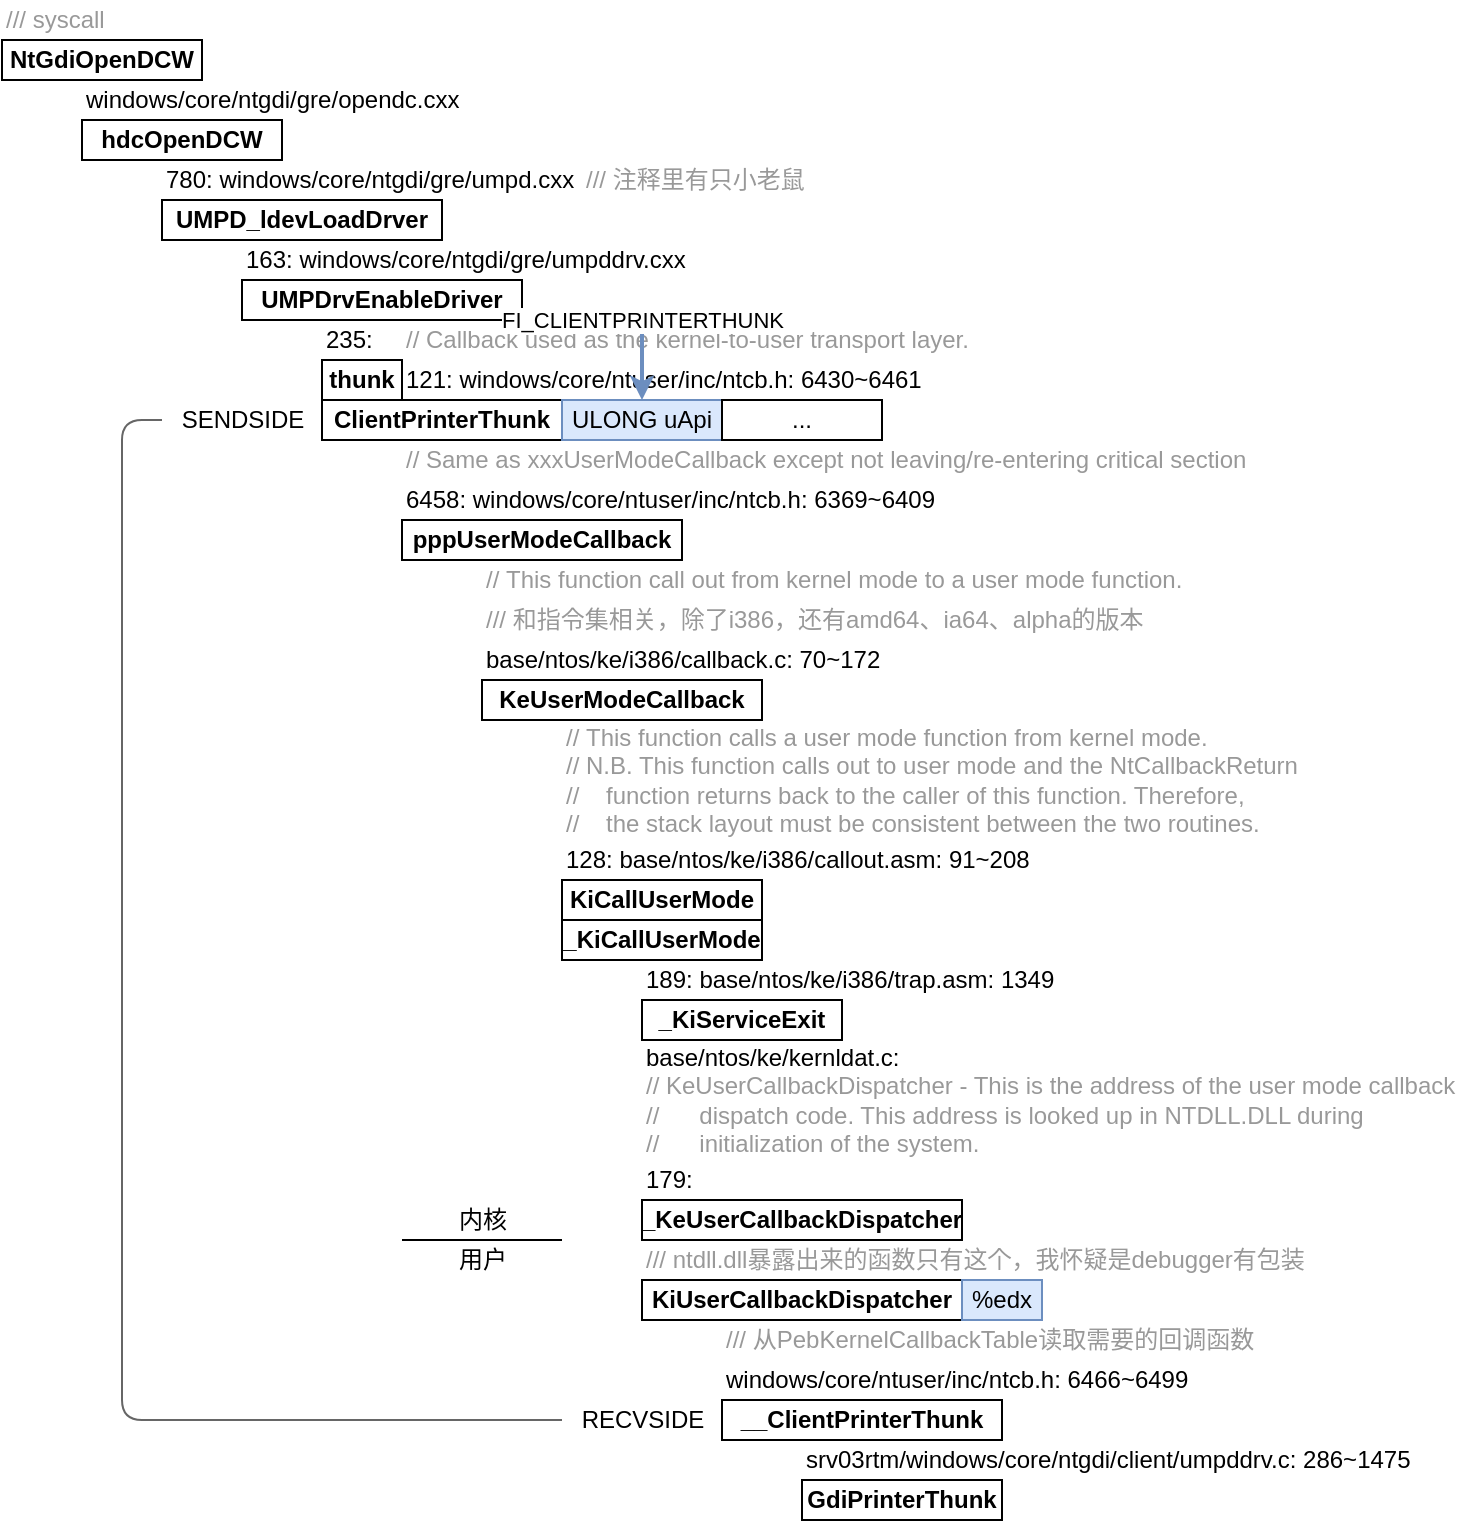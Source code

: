 <mxfile compressed="false" version="13.3.9" type="device">
  <diagram id="hP1wBeXGSr3fZBKDG_cj" name="Page-1">
    <mxGraphModel dx="1038" dy="636" grid="1" gridSize="10" guides="0" tooltips="1" connect="1" arrows="1" fold="1" page="1" pageScale="1" pageWidth="850" pageHeight="1100" math="0" shadow="0">
      <root>
        <mxCell id="0" />
        <mxCell id="1" parent="0" />
        <mxCell id="_OjIHHOgdhCnVdExRgCX-1" value="&lt;b&gt;NtGdiOpenDCW&lt;/b&gt;" style="rounded=0;whiteSpace=wrap;html=1;" parent="1" vertex="1">
          <mxGeometry x="80" y="80" width="100" height="20" as="geometry" />
        </mxCell>
        <mxCell id="_OjIHHOgdhCnVdExRgCX-2" value="&lt;font color=&quot;#999999&quot;&gt;/// syscall&lt;/font&gt;" style="text;html=1;align=left;verticalAlign=middle;resizable=0;points=[];autosize=1;" parent="1" vertex="1">
          <mxGeometry x="80" y="60" width="70" height="20" as="geometry" />
        </mxCell>
        <mxCell id="_OjIHHOgdhCnVdExRgCX-3" value="&lt;b&gt;hdcOpenDCW&lt;/b&gt;" style="rounded=0;whiteSpace=wrap;html=1;" parent="1" vertex="1">
          <mxGeometry x="120" y="120" width="100" height="20" as="geometry" />
        </mxCell>
        <mxCell id="_OjIHHOgdhCnVdExRgCX-4" value="windows/core/ntgdi/gre/opendc.cxx" style="text;html=1;align=left;verticalAlign=middle;resizable=0;points=[];autosize=1;" parent="1" vertex="1">
          <mxGeometry x="120" y="100" width="200" height="20" as="geometry" />
        </mxCell>
        <mxCell id="_OjIHHOgdhCnVdExRgCX-5" value="&lt;b&gt;UMPD_ldevLoadDrver&lt;/b&gt;" style="rounded=0;whiteSpace=wrap;html=1;" parent="1" vertex="1">
          <mxGeometry x="160" y="160" width="140" height="20" as="geometry" />
        </mxCell>
        <mxCell id="_OjIHHOgdhCnVdExRgCX-6" value="780: windows/core/ntgdi/gre/umpd.cxx" style="text;html=1;align=left;verticalAlign=middle;resizable=0;points=[];autosize=1;" parent="1" vertex="1">
          <mxGeometry x="160" y="140" width="220" height="20" as="geometry" />
        </mxCell>
        <mxCell id="_OjIHHOgdhCnVdExRgCX-7" value="&lt;font color=&quot;#999999&quot;&gt;/// 注释里有只小老鼠&lt;/font&gt;" style="text;html=1;align=left;verticalAlign=middle;resizable=0;points=[];autosize=1;" parent="1" vertex="1">
          <mxGeometry x="370" y="140" width="130" height="20" as="geometry" />
        </mxCell>
        <mxCell id="_OjIHHOgdhCnVdExRgCX-8" value="&lt;b&gt;UMPDrvEnableDriver&lt;/b&gt;" style="rounded=0;whiteSpace=wrap;html=1;" parent="1" vertex="1">
          <mxGeometry x="200" y="200" width="140" height="20" as="geometry" />
        </mxCell>
        <mxCell id="_OjIHHOgdhCnVdExRgCX-9" value="163: windows/core/ntgdi/gre/umpddrv.cxx" style="text;html=1;align=left;verticalAlign=middle;resizable=0;points=[];autosize=1;" parent="1" vertex="1">
          <mxGeometry x="200" y="180" width="240" height="20" as="geometry" />
        </mxCell>
        <mxCell id="_OjIHHOgdhCnVdExRgCX-10" value="&lt;b&gt;ClientPrinterThunk&lt;/b&gt;" style="rounded=0;whiteSpace=wrap;html=1;" parent="1" vertex="1">
          <mxGeometry x="240" y="260" width="120" height="20" as="geometry" />
        </mxCell>
        <mxCell id="_OjIHHOgdhCnVdExRgCX-11" value="&lt;b&gt;thunk&lt;/b&gt;" style="rounded=0;whiteSpace=wrap;html=1;" parent="1" vertex="1">
          <mxGeometry x="240" y="240" width="40" height="20" as="geometry" />
        </mxCell>
        <mxCell id="_OjIHHOgdhCnVdExRgCX-12" value="235:" style="text;html=1;align=left;verticalAlign=middle;resizable=0;points=[];autosize=1;" parent="1" vertex="1">
          <mxGeometry x="240" y="220" width="40" height="20" as="geometry" />
        </mxCell>
        <mxCell id="_OjIHHOgdhCnVdExRgCX-13" value="121:&amp;nbsp;windows/core/ntuser/inc/ntcb.h: 6430~6461" style="text;html=1;align=left;verticalAlign=middle;resizable=0;points=[];autosize=1;" parent="1" vertex="1">
          <mxGeometry x="280" y="240" width="270" height="20" as="geometry" />
        </mxCell>
        <mxCell id="_OjIHHOgdhCnVdExRgCX-14" value="&lt;font color=&quot;#999999&quot;&gt;//&amp;nbsp;Callback used as the kernel-to-user transport layer.&lt;/font&gt;" style="text;html=1;align=left;verticalAlign=middle;resizable=0;points=[];autosize=1;" parent="1" vertex="1">
          <mxGeometry x="280" y="220" width="300" height="20" as="geometry" />
        </mxCell>
        <mxCell id="_OjIHHOgdhCnVdExRgCX-16" value="&lt;b&gt;pppUserModeCallback&lt;/b&gt;" style="rounded=0;whiteSpace=wrap;html=1;" parent="1" vertex="1">
          <mxGeometry x="280" y="320" width="140" height="20" as="geometry" />
        </mxCell>
        <mxCell id="_OjIHHOgdhCnVdExRgCX-17" value="6458: windows/core/ntuser/inc/ntcb.h: 6369~6409" style="text;html=1;align=left;verticalAlign=middle;resizable=0;points=[];autosize=1;" parent="1" vertex="1">
          <mxGeometry x="280" y="300" width="280" height="20" as="geometry" />
        </mxCell>
        <mxCell id="_OjIHHOgdhCnVdExRgCX-19" value="&lt;font color=&quot;#999999&quot;&gt;//&amp;nbsp;Same as xxxUserModeCallback except not leaving/re-entering critical section&lt;/font&gt;" style="text;html=1;align=left;verticalAlign=middle;resizable=0;points=[];autosize=1;" parent="1" vertex="1">
          <mxGeometry x="280" y="280" width="440" height="20" as="geometry" />
        </mxCell>
        <mxCell id="_OjIHHOgdhCnVdExRgCX-20" value="&lt;b&gt;KeUserModeCallback&lt;/b&gt;" style="rounded=0;whiteSpace=wrap;html=1;" parent="1" vertex="1">
          <mxGeometry x="320" y="400" width="140" height="20" as="geometry" />
        </mxCell>
        <mxCell id="_OjIHHOgdhCnVdExRgCX-21" value="&lt;font color=&quot;#999999&quot;&gt;/// 和指令集相关，除了i386，还有amd64、ia64、alpha的版本&lt;/font&gt;" style="text;html=1;align=left;verticalAlign=middle;resizable=0;points=[];autosize=1;" parent="1" vertex="1">
          <mxGeometry x="320" y="360" width="340" height="20" as="geometry" />
        </mxCell>
        <mxCell id="_OjIHHOgdhCnVdExRgCX-22" value="base/ntos/ke/i386/callback.c: 70~172" style="text;html=1;align=left;verticalAlign=middle;resizable=0;points=[];autosize=1;" parent="1" vertex="1">
          <mxGeometry x="320" y="380" width="210" height="20" as="geometry" />
        </mxCell>
        <mxCell id="_OjIHHOgdhCnVdExRgCX-23" value="&lt;font color=&quot;#999999&quot;&gt;//&amp;nbsp;This function call out from kernel mode to a user mode function.&lt;/font&gt;" style="text;html=1;align=left;verticalAlign=middle;resizable=0;points=[];autosize=1;" parent="1" vertex="1">
          <mxGeometry x="320" y="340" width="360" height="20" as="geometry" />
        </mxCell>
        <mxCell id="_OjIHHOgdhCnVdExRgCX-24" value="&lt;b&gt;KiCallUserMode&lt;/b&gt;" style="rounded=0;whiteSpace=wrap;html=1;" parent="1" vertex="1">
          <mxGeometry x="360" y="500" width="100" height="20" as="geometry" />
        </mxCell>
        <mxCell id="_OjIHHOgdhCnVdExRgCX-25" value="128:&amp;nbsp;base/ntos/ke/i386/callout.asm: 91~208" style="text;html=1;align=left;verticalAlign=middle;resizable=0;points=[];autosize=1;" parent="1" vertex="1">
          <mxGeometry x="360" y="480" width="250" height="20" as="geometry" />
        </mxCell>
        <mxCell id="_OjIHHOgdhCnVdExRgCX-26" value="&lt;b&gt;_KiCallUserMode&lt;/b&gt;" style="rounded=0;whiteSpace=wrap;html=1;" parent="1" vertex="1">
          <mxGeometry x="360" y="520" width="100" height="20" as="geometry" />
        </mxCell>
        <mxCell id="_OjIHHOgdhCnVdExRgCX-28" value="&lt;font color=&quot;#999999&quot;&gt;//&amp;nbsp;This function calls a user mode function from kernel mode.&lt;br&gt;&lt;/font&gt;&lt;font color=&quot;#999999&quot;&gt;//&amp;nbsp;&lt;/font&gt;&lt;font color=&quot;#999999&quot;&gt;N.B. This function calls out to user mode and the NtCallbackReturn&lt;/font&gt;&lt;div&gt;&lt;font color=&quot;#999999&quot;&gt;//&amp;nbsp; &amp;nbsp; function returns back to the caller of this function. Therefore,&lt;/font&gt;&lt;/div&gt;&lt;div&gt;&lt;font color=&quot;#999999&quot;&gt;//&amp;nbsp; &amp;nbsp; the stack layout must be consistent between the two routines.&lt;/font&gt;&lt;/div&gt;" style="text;html=1;align=left;verticalAlign=middle;resizable=0;points=[];autosize=1;" parent="1" vertex="1">
          <mxGeometry x="360" y="420" width="380" height="60" as="geometry" />
        </mxCell>
        <mxCell id="_OjIHHOgdhCnVdExRgCX-30" value="&lt;b&gt;_KiServiceExit&lt;/b&gt;" style="rounded=0;whiteSpace=wrap;html=1;" parent="1" vertex="1">
          <mxGeometry x="400" y="560" width="100" height="20" as="geometry" />
        </mxCell>
        <mxCell id="_OjIHHOgdhCnVdExRgCX-31" value="189:&amp;nbsp;base/ntos/ke/i386/trap.asm: 1349" style="text;html=1;align=left;verticalAlign=middle;resizable=0;points=[];autosize=1;" parent="1" vertex="1">
          <mxGeometry x="400" y="540" width="220" height="20" as="geometry" />
        </mxCell>
        <mxCell id="_OjIHHOgdhCnVdExRgCX-32" value="&lt;b&gt;_KeUserCallbackDispatcher&lt;/b&gt;" style="rounded=0;whiteSpace=wrap;html=1;" parent="1" vertex="1">
          <mxGeometry x="400" y="660" width="160" height="20" as="geometry" />
        </mxCell>
        <mxCell id="_OjIHHOgdhCnVdExRgCX-33" value="179:" style="text;html=1;align=left;verticalAlign=middle;resizable=0;points=[];autosize=1;" parent="1" vertex="1">
          <mxGeometry x="400" y="640" width="40" height="20" as="geometry" />
        </mxCell>
        <mxCell id="_OjIHHOgdhCnVdExRgCX-34" value="base/ntos/ke/kernldat.c:&lt;br&gt;&lt;div&gt;&lt;font color=&quot;#999999&quot;&gt;// KeUserCallbackDispatcher - This is the address of the user mode callback&lt;/font&gt;&lt;/div&gt;&lt;div&gt;&lt;font color=&quot;#999999&quot;&gt;//&amp;nbsp; &amp;nbsp; &amp;nbsp; dispatch code. This address is looked up in NTDLL.DLL during&lt;/font&gt;&lt;/div&gt;&lt;font color=&quot;#999999&quot;&gt;&lt;span&gt;//&amp;nbsp; &amp;nbsp; &amp;nbsp; initialization of the system.&lt;/span&gt;&amp;nbsp;&lt;/font&gt;" style="text;html=1;align=left;verticalAlign=middle;resizable=0;points=[];autosize=1;" parent="1" vertex="1">
          <mxGeometry x="400" y="580" width="420" height="60" as="geometry" />
        </mxCell>
        <mxCell id="_OjIHHOgdhCnVdExRgCX-35" value="&lt;b&gt;KiUserCallbackDispatcher&lt;/b&gt;" style="rounded=0;whiteSpace=wrap;html=1;" parent="1" vertex="1">
          <mxGeometry x="400" y="700" width="160" height="20" as="geometry" />
        </mxCell>
        <mxCell id="_OjIHHOgdhCnVdExRgCX-36" value="&lt;font color=&quot;#999999&quot;&gt;/// ntdll.dll暴露出来的函数只有这个，我怀疑是&lt;/font&gt;&lt;span style=&quot;color: rgb(153 , 153 , 153)&quot;&gt;debugger&lt;/span&gt;&lt;font color=&quot;#999999&quot;&gt;有包装&lt;/font&gt;" style="text;html=1;align=left;verticalAlign=middle;resizable=0;points=[];autosize=1;" parent="1" vertex="1">
          <mxGeometry x="400" y="680" width="350" height="20" as="geometry" />
        </mxCell>
        <mxCell id="_OjIHHOgdhCnVdExRgCX-38" value="&lt;font color=&quot;#999999&quot;&gt;/// 从PebKernelCallbackTable读取需要的回调函数&lt;/font&gt;" style="text;html=1;align=left;verticalAlign=middle;resizable=0;points=[];autosize=1;" parent="1" vertex="1">
          <mxGeometry x="440" y="720" width="280" height="20" as="geometry" />
        </mxCell>
        <mxCell id="_OjIHHOgdhCnVdExRgCX-40" value="" style="endArrow=none;html=1;" parent="1" edge="1">
          <mxGeometry width="50" height="50" relative="1" as="geometry">
            <mxPoint x="280" y="680" as="sourcePoint" />
            <mxPoint x="360" y="680" as="targetPoint" />
          </mxGeometry>
        </mxCell>
        <mxCell id="_OjIHHOgdhCnVdExRgCX-41" value="内核" style="text;html=1;align=center;verticalAlign=middle;resizable=0;points=[];autosize=1;" parent="1" vertex="1">
          <mxGeometry x="300" y="660" width="40" height="20" as="geometry" />
        </mxCell>
        <mxCell id="_OjIHHOgdhCnVdExRgCX-42" value="用户" style="text;html=1;align=center;verticalAlign=middle;resizable=0;points=[];autosize=1;" parent="1" vertex="1">
          <mxGeometry x="300" y="680" width="40" height="20" as="geometry" />
        </mxCell>
        <mxCell id="_OjIHHOgdhCnVdExRgCX-43" value="ULONG uApi" style="rounded=0;whiteSpace=wrap;html=1;fillColor=#dae8fc;strokeColor=#6c8ebf;" parent="1" vertex="1">
          <mxGeometry x="360" y="260" width="80" height="20" as="geometry" />
        </mxCell>
        <mxCell id="_OjIHHOgdhCnVdExRgCX-44" value="..." style="rounded=0;whiteSpace=wrap;html=1;" parent="1" vertex="1">
          <mxGeometry x="440" y="260" width="80" height="20" as="geometry" />
        </mxCell>
        <mxCell id="_OjIHHOgdhCnVdExRgCX-45" value="FI_CLIENTPRINTERTHUNK" style="endArrow=classic;html=1;strokeWidth=2;fillColor=#dae8fc;strokeColor=#6c8ebf;" parent="1" target="_OjIHHOgdhCnVdExRgCX-43" edge="1">
          <mxGeometry x="-1" width="50" height="50" relative="1" as="geometry">
            <mxPoint x="400" y="220" as="sourcePoint" />
            <mxPoint x="220" y="360" as="targetPoint" />
            <mxPoint as="offset" />
          </mxGeometry>
        </mxCell>
        <mxCell id="_OjIHHOgdhCnVdExRgCX-46" value="%edx" style="rounded=0;whiteSpace=wrap;html=1;fillColor=#dae8fc;strokeColor=#6c8ebf;" parent="1" vertex="1">
          <mxGeometry x="560" y="700" width="40" height="20" as="geometry" />
        </mxCell>
        <mxCell id="_OjIHHOgdhCnVdExRgCX-47" value="&lt;b&gt;__ClientPrinterThunk&lt;/b&gt;" style="rounded=0;whiteSpace=wrap;html=1;" parent="1" vertex="1">
          <mxGeometry x="440" y="760" width="140" height="20" as="geometry" />
        </mxCell>
        <mxCell id="_OjIHHOgdhCnVdExRgCX-48" value="SENDSIDE" style="text;html=1;align=center;verticalAlign=middle;resizable=0;points=[];autosize=1;" parent="1" vertex="1">
          <mxGeometry x="160" y="260" width="80" height="20" as="geometry" />
        </mxCell>
        <mxCell id="_OjIHHOgdhCnVdExRgCX-49" value="RECVSIDE" style="text;html=1;align=center;verticalAlign=middle;resizable=0;points=[];autosize=1;" parent="1" vertex="1">
          <mxGeometry x="360" y="760" width="80" height="20" as="geometry" />
        </mxCell>
        <mxCell id="_OjIHHOgdhCnVdExRgCX-50" value="" style="endArrow=none;html=1;strokeWidth=1;fillColor=#f5f5f5;strokeColor=#666666;" parent="1" source="_OjIHHOgdhCnVdExRgCX-49" target="_OjIHHOgdhCnVdExRgCX-48" edge="1">
          <mxGeometry width="50" height="50" relative="1" as="geometry">
            <mxPoint x="60" y="460" as="sourcePoint" />
            <mxPoint x="110" y="410" as="targetPoint" />
            <Array as="points">
              <mxPoint x="140" y="770" />
              <mxPoint x="140" y="270" />
            </Array>
          </mxGeometry>
        </mxCell>
        <mxCell id="_OjIHHOgdhCnVdExRgCX-51" value="windows/core/ntuser/inc/ntcb.h: 6466~6499" style="text;html=1;align=left;verticalAlign=middle;resizable=0;points=[];autosize=1;" parent="1" vertex="1">
          <mxGeometry x="440" y="740" width="250" height="20" as="geometry" />
        </mxCell>
        <mxCell id="_OjIHHOgdhCnVdExRgCX-52" value="&lt;b&gt;GdiPrinterThunk&lt;/b&gt;" style="rounded=0;whiteSpace=wrap;html=1;" parent="1" vertex="1">
          <mxGeometry x="480" y="800" width="100" height="20" as="geometry" />
        </mxCell>
        <mxCell id="v2p_BTAFGD9-i7_D-Wua-1" value="srv03rtm/windows/core/ntgdi/client/umpddrv.c: 286~1475" style="text;html=1;align=left;verticalAlign=middle;resizable=0;points=[];autosize=1;" parent="1" vertex="1">
          <mxGeometry x="480" y="780" width="320" height="20" as="geometry" />
        </mxCell>
      </root>
    </mxGraphModel>
  </diagram>
</mxfile>
